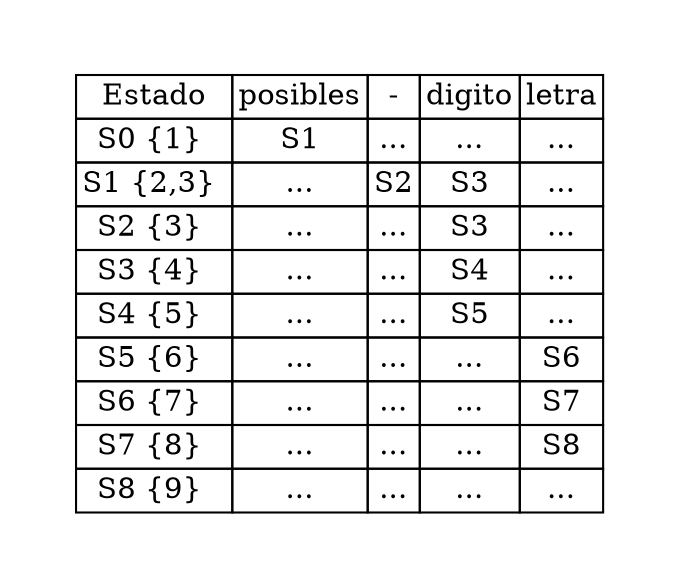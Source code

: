 digraph G{
graph [pad="0.5", nodesep="0.5", ranksep="2"];
node [shape=plain]
rankdir=LR;
Foo [label=< <table border="0" cellborder="1" cellspacing="0"> <tr><td>Estado</td><td>posibles</td><td>-</td><td>digito</td><td>letra</td></tr><tr><td>S0 {1} </td><td>S1</td><td>...</td><td>...</td><td>...</td></tr><tr><td>S1 {2,3} </td><td>...</td><td>S2</td><td>S3</td><td>...</td></tr><tr><td>S2 {3} </td><td>...</td><td>...</td><td>S3</td><td>...</td></tr><tr><td>S3 {4} </td><td>...</td><td>...</td><td>S4</td><td>...</td></tr><tr><td>S4 {5} </td><td>...</td><td>...</td><td>S5</td><td>...</td></tr><tr><td>S5 {6} </td><td>...</td><td>...</td><td>...</td><td>S6</td></tr><tr><td>S6 {7} </td><td>...</td><td>...</td><td>...</td><td>S7</td></tr><tr><td>S7 {8} </td><td>...</td><td>...</td><td>...</td><td>S8</td></tr><tr><td>S8 {9} </td><td>...</td><td>...</td><td>...</td><td>...</td></tr></table>>];
}
